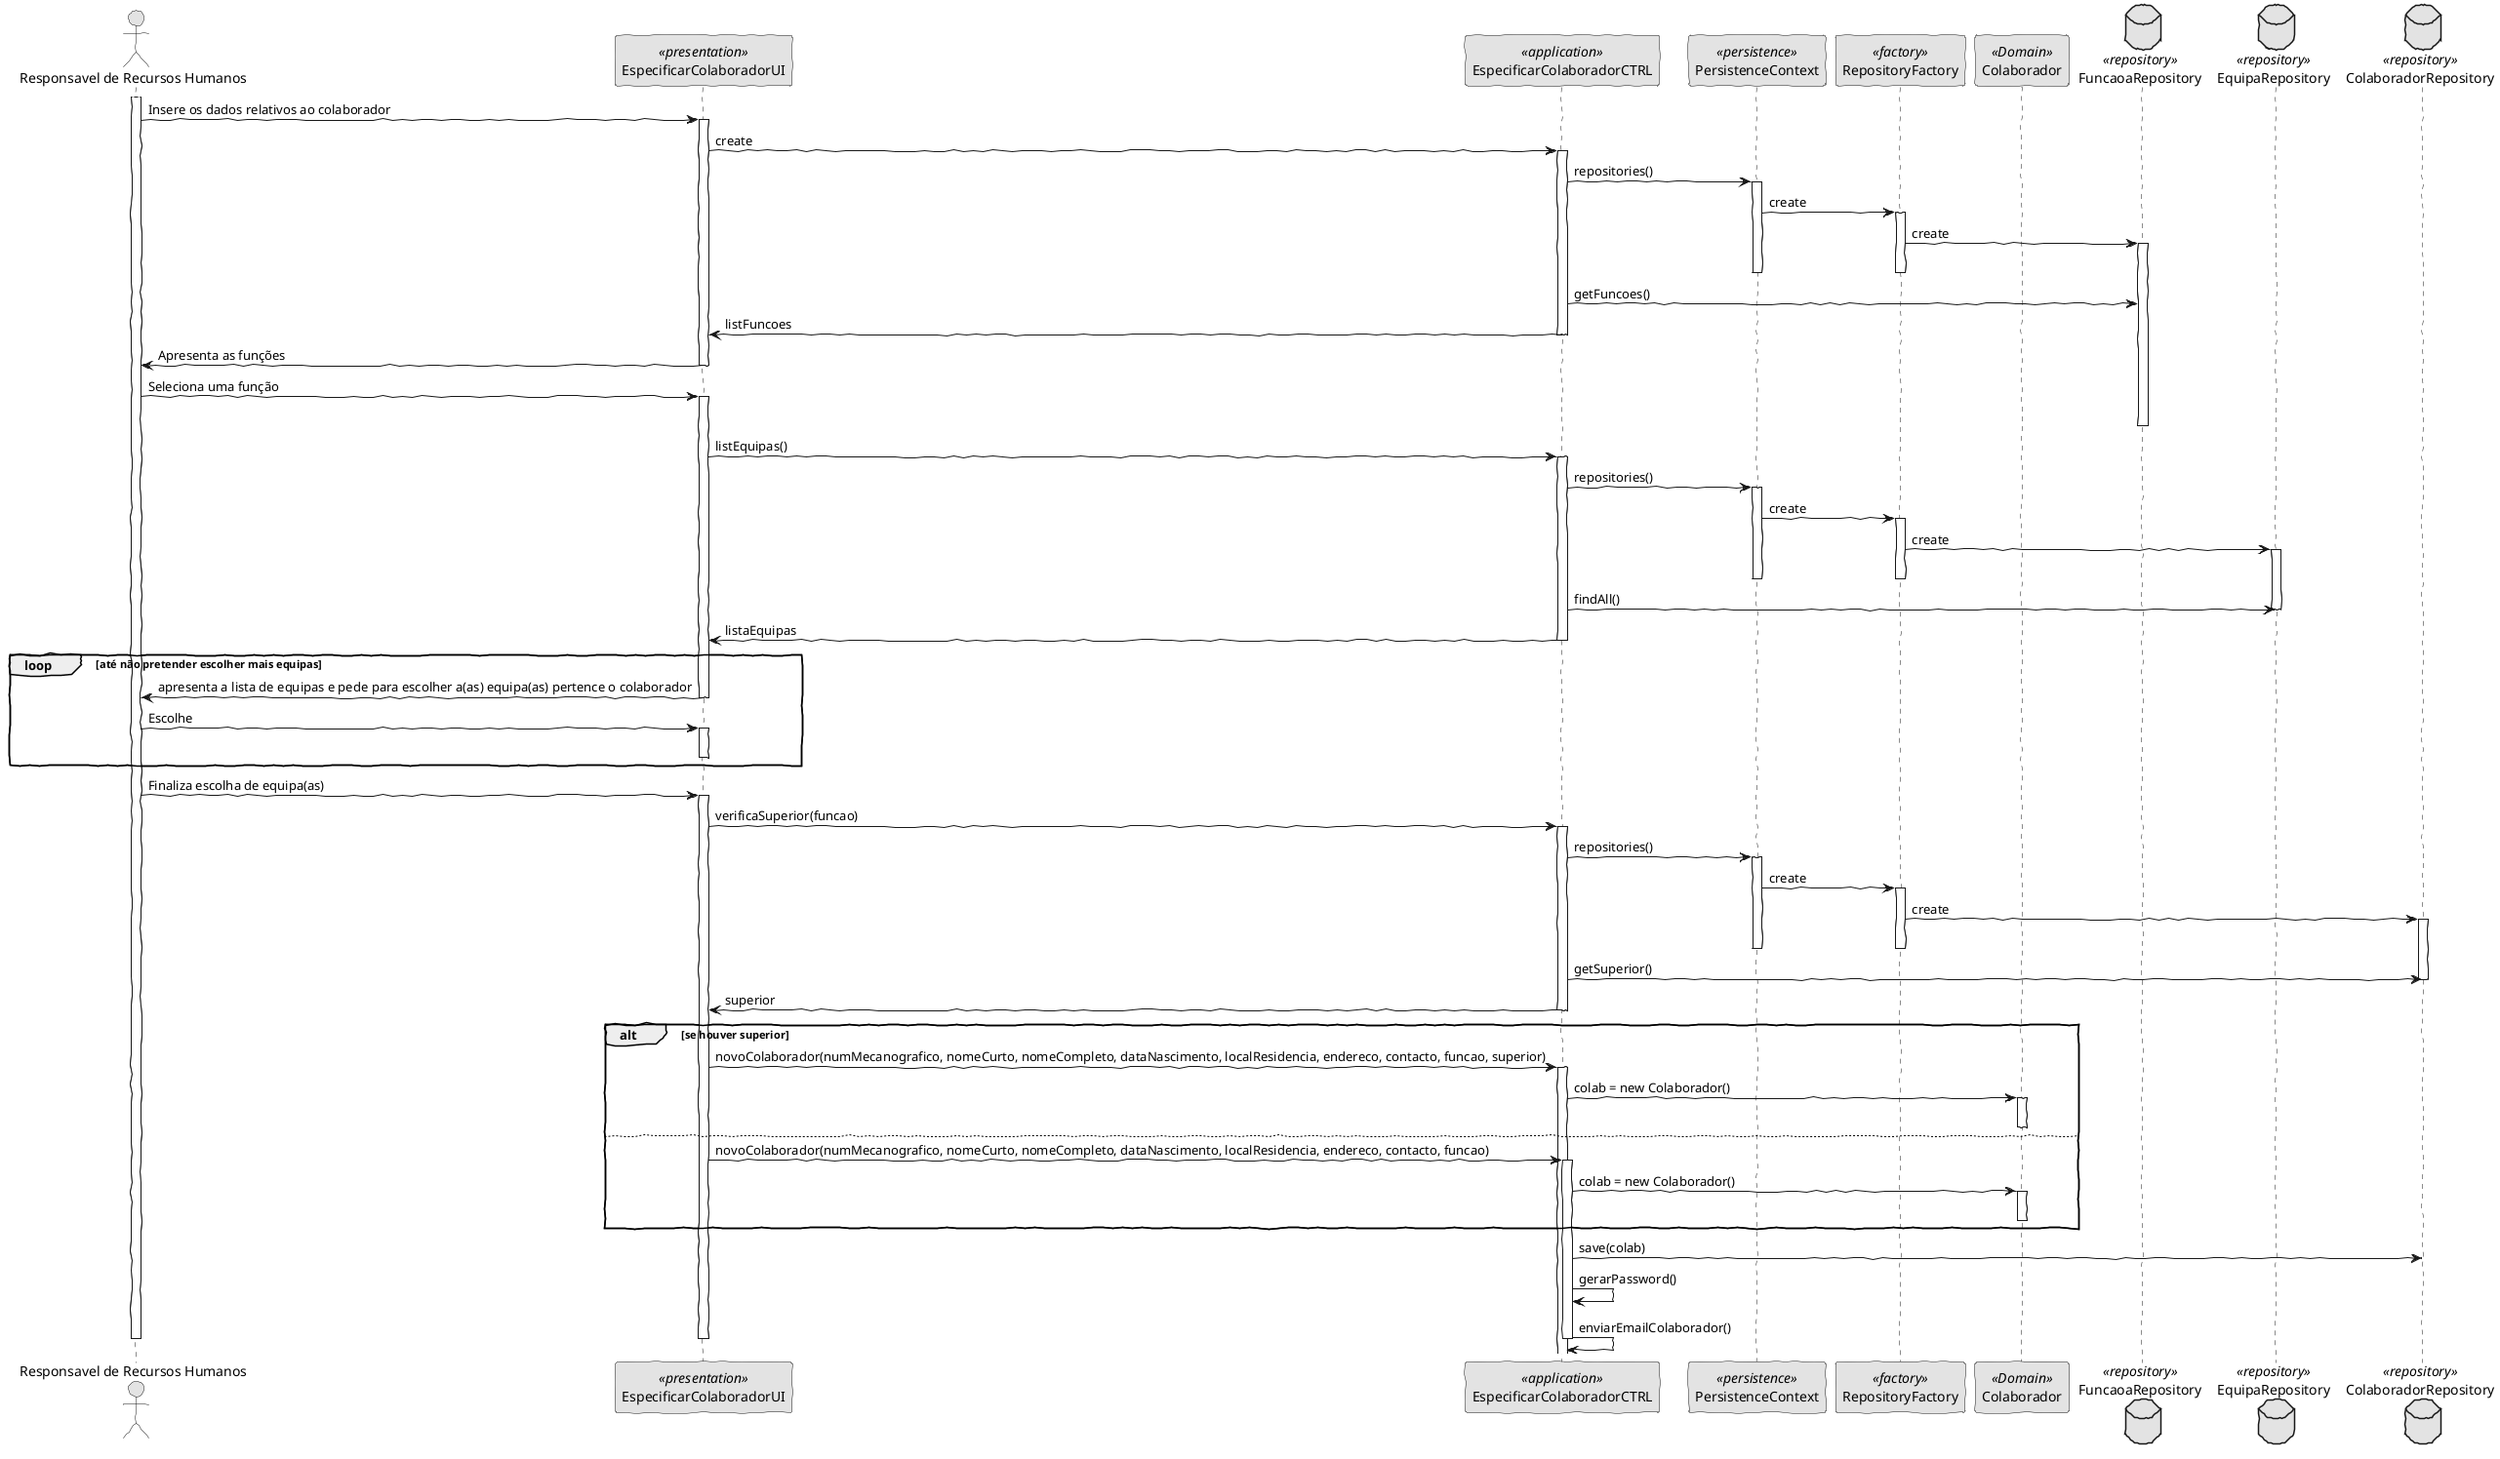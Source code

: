 @startuml
'http://plantuml.com/skinparam.html
skinparam handwritten true
skinparam monochrome true
skinparam packageStyle rect
skinparam defaultFontName FG Virgil
skinparam shadowing false

Actor "Responsavel de Recursos Humanos" as Actor
participant EspecificarColaboradorUI as UI <<presentation>>
participant EspecificarColaboradorCTRL as Controller <<application>>
participant PersistenceContext as Persistence <<persistence>>
participant RepositoryFactory as Factory <<factory>>
participant Colaborador as Colaborador <<Domain>>
database FuncaoaRepository as FRepository <<repository>>
database EquipaRepository as ERepository <<repository>>
database ColaboradorRepository as CRepository <<repository>>


activate Actor
      Actor -> UI: Insere os dados relativos ao colaborador
    activate UI
      UI -> Controller: create
    activate Controller
      Controller -> Persistence: repositories()
    activate Persistence
      Persistence -> Factory: create
    activate Factory
      Factory -> FRepository: create
    activate FRepository
    deactivate Factory
    deactivate Persistence
      Controller -> FRepository: getFuncoes()
      Controller -> UI: listFuncoes
    deactivate Controller
      UI -> Actor: Apresenta as funções
    deactivate UI
      Actor -> UI: Seleciona uma função
    activate UI
    deactivate FRepository
       UI -> Controller: listEquipas()
    activate Controller
      Controller -> Persistence: repositories()
    activate Persistence
      Persistence -> Factory: create
    activate Factory
      Factory -> ERepository: create
    activate ERepository
    deactivate Factory
    deactivate Persistence
      Controller -> ERepository: findAll()
    deactivate ERepository
      Controller -> UI: listaEquipas
    deactivate Controller
    loop até não pretender escolher mais equipas
      UI -> Actor: apresenta a lista de equipas e pede para escolher a(as) equipa(as) pertence o colaborador
    deactivate UI
      Actor -> UI: Escolhe
    activate UI
    deactivate UI
    end

      Actor -> UI: Finaliza escolha de equipa(as)
    activate UI
      UI -> Controller: verificaSuperior(funcao)
    activate Controller 
      Controller -> Persistence: repositories()
    activate Persistence
      Persistence -> Factory: create
    activate Factory
      Factory -> CRepository: create
    activate CRepository
    deactivate Factory
    deactivate Persistence
      Controller -> CRepository: getSuperior()
    deactivate CRepository
      Controller -> UI: superior
    deactivate Controller

    alt se houver superior
      UI -> Controller: novoColaborador(numMecanografico, nomeCurto, nomeCompleto, dataNascimento, localResidencia, endereco, contacto, funcao, superior)
    activate Controller
      Controller -> Colaborador: colab = new Colaborador()
    activate Colaborador
    deactivate Colaborador
    else 
      UI -> Controller: novoColaborador(numMecanografico, nomeCurto, nomeCompleto, dataNascimento, localResidencia, endereco, contacto, funcao)
    activate Controller
      Controller -> Colaborador: colab = new Colaborador()
    activate Colaborador
    deactivate Colaborador
    end
    activate CRepository
      Controller -> CRepository: save(colab)
    deactivate CRepository
      Controller -> Controller: gerarPassword() 
      Controller -> Controller: enviarEmailColaborador()
    deactivate Controller
    deactivate UI

deactivate Actor
@enduml